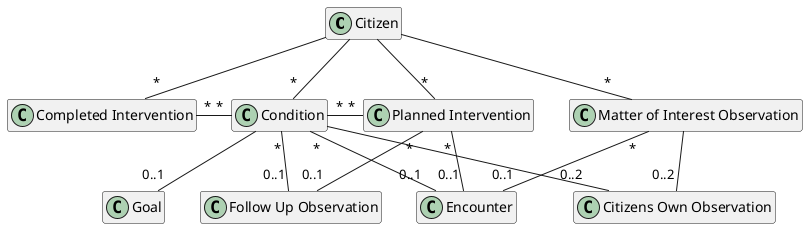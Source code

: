     @startuml GatewayModel

    hide empty members

    class "Citizen" as citizen
    class "Completed Intervention" as completedIntervention
    class "Condition" as condition
    class "Planned Intervention" as carePlannedIntervention
    class "Goal" as goal
    class "Citizens Own Observation" as citizensOwnObservation
    class "Encounter" as encounter
    class "Follow Up Observation" as careFollowUpObservation
    class "Matter of Interest Observation" as matterOfInterestObservation

    citizen --"*" condition
    citizen --"*" matterOfInterestObservation
    citizen --"*" carePlannedIntervention
    citizen --"*" completedIntervention

    condition --"0..1" goal
    condition --"0..2" citizensOwnObservation

    matterOfInterestObservation --"0..2" citizensOwnObservation

    condition "*"--"0..1" encounter

    completedIntervention "*"-"*" condition
    condition "*"-"*" carePlannedIntervention

    carePlannedIntervention "*"-"0..1" encounter

    matterOfInterestObservation "*"--"0..1" encounter

    carePlannedIntervention "*"--"0..1" careFollowUpObservation
    condition "*"--"0..1" careFollowUpObservation

    @enduml